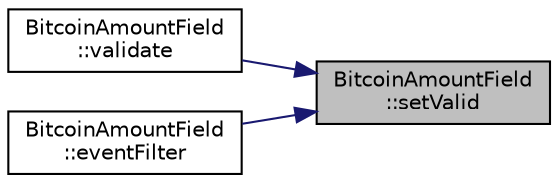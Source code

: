 digraph "BitcoinAmountField::setValid"
{
 // LATEX_PDF_SIZE
  edge [fontname="Helvetica",fontsize="10",labelfontname="Helvetica",labelfontsize="10"];
  node [fontname="Helvetica",fontsize="10",shape=record];
  rankdir="RL";
  Node18 [label="BitcoinAmountField\l::setValid",height=0.2,width=0.4,color="black", fillcolor="grey75", style="filled", fontcolor="black",tooltip=" "];
  Node18 -> Node19 [dir="back",color="midnightblue",fontsize="10",style="solid",fontname="Helvetica"];
  Node19 [label="BitcoinAmountField\l::validate",height=0.2,width=0.4,color="black", fillcolor="white", style="filled",URL="$class_bitcoin_amount_field.html#a87e6f2d15150baf5962acf7d7151610d",tooltip=" "];
  Node18 -> Node20 [dir="back",color="midnightblue",fontsize="10",style="solid",fontname="Helvetica"];
  Node20 [label="BitcoinAmountField\l::eventFilter",height=0.2,width=0.4,color="black", fillcolor="white", style="filled",URL="$class_bitcoin_amount_field.html#acc04caa1dfdc0c007ec978fb05ac9061",tooltip=" "];
}
